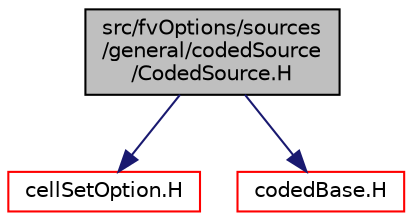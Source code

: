 digraph "src/fvOptions/sources/general/codedSource/CodedSource.H"
{
  bgcolor="transparent";
  edge [fontname="Helvetica",fontsize="10",labelfontname="Helvetica",labelfontsize="10"];
  node [fontname="Helvetica",fontsize="10",shape=record];
  Node1 [label="src/fvOptions/sources\l/general/codedSource\l/CodedSource.H",height=0.2,width=0.4,color="black", fillcolor="grey75", style="filled", fontcolor="black"];
  Node1 -> Node2 [color="midnightblue",fontsize="10",style="solid",fontname="Helvetica"];
  Node2 [label="cellSetOption.H",height=0.2,width=0.4,color="red",URL="$a06560.html"];
  Node1 -> Node3 [color="midnightblue",fontsize="10",style="solid",fontname="Helvetica"];
  Node3 [label="codedBase.H",height=0.2,width=0.4,color="red",URL="$a08038.html"];
}
